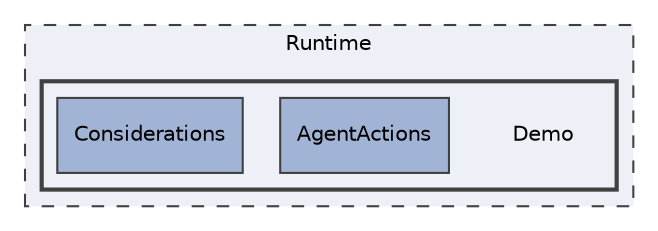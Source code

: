 digraph "Runtime/Demo"
{
 // LATEX_PDF_SIZE
  edge [fontname="Helvetica",fontsize="10",labelfontname="Helvetica",labelfontsize="10"];
  node [fontname="Helvetica",fontsize="10",shape=record];
  compound=true
  subgraph clusterdir_4f6666a8f2ab10bc970eb7559668f031 {
    graph [ bgcolor="#edf0f7", pencolor="grey25", style="filled,dashed,", label="Runtime", fontname="Helvetica", fontsize="10", URL="dir_4f6666a8f2ab10bc970eb7559668f031.html"]
  subgraph clusterdir_57c60fd2eeff555e939a428efd2c251b {
    graph [ bgcolor="#edf0f7", pencolor="grey25", style="filled,bold,", label="", fontname="Helvetica", fontsize="10", URL="dir_57c60fd2eeff555e939a428efd2c251b.html"]
    dir_57c60fd2eeff555e939a428efd2c251b [shape=plaintext, label="Demo"];
  dir_402578ac4fa721b8ba31de50a6e78db6 [shape=box, label="AgentActions", style="filled,", fillcolor="#a2b4d6", color="grey25", URL="dir_402578ac4fa721b8ba31de50a6e78db6.html"];
  dir_5014ffe0e1206dbc3fcb4e71c30f5fa9 [shape=box, label="Considerations", style="filled,", fillcolor="#a2b4d6", color="grey25", URL="dir_5014ffe0e1206dbc3fcb4e71c30f5fa9.html"];
  }
  }
}
